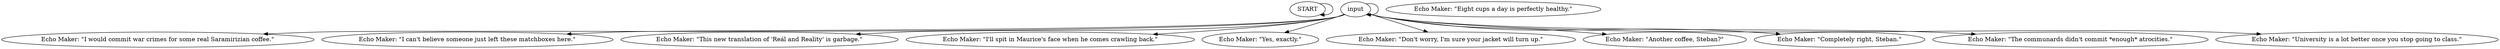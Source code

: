# APT / ECHO MAKER barks
# Echo Maker's barks in the underground reading room
# ==================================================
digraph G {
	  0 [label="START"];
	  1 [label="input"];
	  2 [label="Echo Maker: \"I would commit war crimes for some real Saramirizian coffee.\""];
	  3 [label="Echo Maker: \"I can't believe someone just left these matchboxes here.\""];
	  4 [label="Echo Maker: \"This new translation of 'Reál and Reality' is garbage.\""];
	  5 [label="Echo Maker: \"I'll spit in Maurice's face when he comes crawling back.\""];
	  6 [label="Echo Maker: \"Yes, exactly.\""];
	  7 [label="Echo Maker: \"Don't worry, I'm sure your jacket will turn up.\""];
	  8 [label="Echo Maker: \"Eight cups a day is perfectly healthy.\""];
	  9 [label="Echo Maker: \"Another coffee, Steban?\""];
	  10 [label="Echo Maker: \"Completely right, Steban.\""];
	  11 [label="Echo Maker: \"The communards didn't commit *enough* atrocities.\""];
	  12 [label="Echo Maker: \"University is a lot better once you stop going to class.\""];
	  0 -> 0
	  1 -> 1
	  1 -> 2
	  1 -> 3
	  1 -> 4
	  1 -> 5
	  1 -> 6
	  1 -> 7
	  1 -> 9
	  1 -> 10
	  1 -> 11
	  1 -> 12
}

